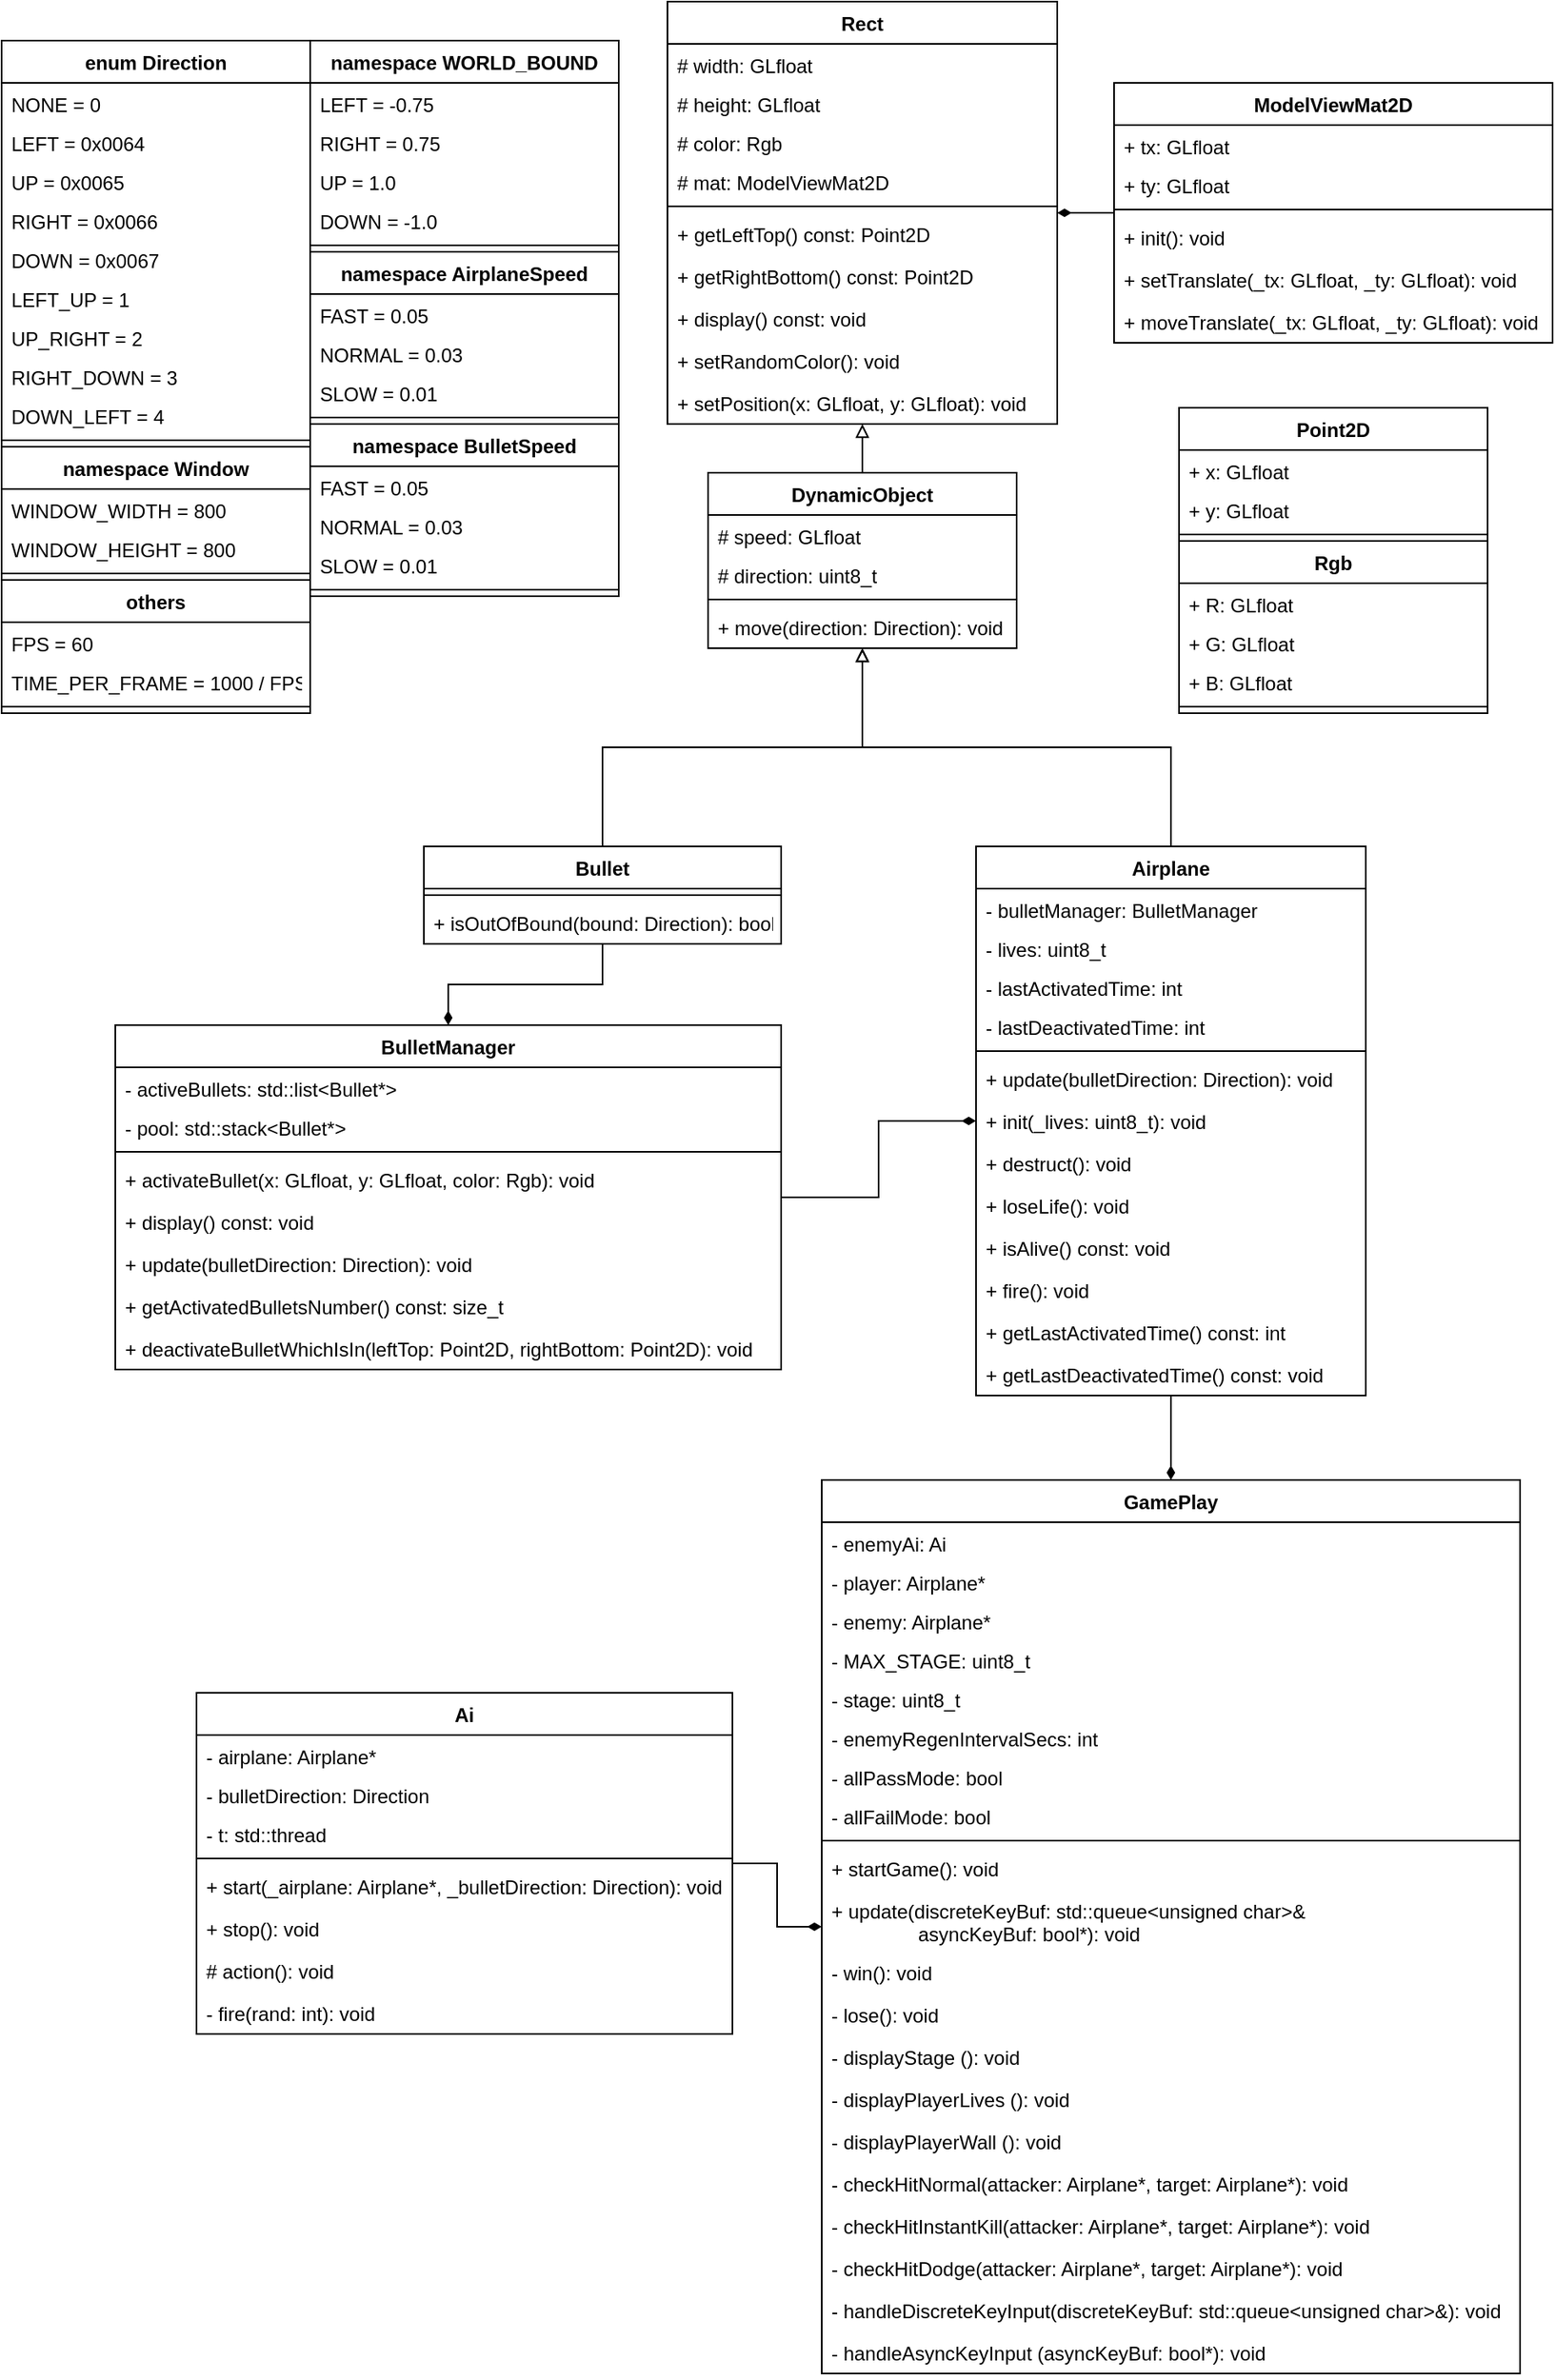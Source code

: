 <mxfile version="14.4.3" type="device"><diagram id="lzlCBWP7-0YJygiGL6ly" name="Page-1"><mxGraphModel dx="1436" dy="822" grid="1" gridSize="10" guides="1" tooltips="1" connect="1" arrows="1" fold="1" page="1" pageScale="1" pageWidth="850" pageHeight="1100" math="0" shadow="0"><root><mxCell id="0"/><mxCell id="1" parent="0"/><mxCell id="8bg2hI8PhoKx7szXV8zY-1" value="Rect" style="swimlane;fontStyle=1;align=center;verticalAlign=top;childLayout=stackLayout;horizontal=1;startSize=26;horizontalStack=0;resizeParent=1;resizeParentMax=0;resizeLast=0;collapsible=1;marginBottom=0;" parent="1" vertex="1"><mxGeometry x="150" y="380" width="240" height="260" as="geometry"/></mxCell><mxCell id="8bg2hI8PhoKx7szXV8zY-8" value="# width: GLfloat" style="text;strokeColor=none;fillColor=none;align=left;verticalAlign=top;spacingLeft=4;spacingRight=4;overflow=hidden;rotatable=0;points=[[0,0.5],[1,0.5]];portConstraint=eastwest;" parent="8bg2hI8PhoKx7szXV8zY-1" vertex="1"><mxGeometry y="26" width="240" height="24" as="geometry"/></mxCell><mxCell id="8bg2hI8PhoKx7szXV8zY-9" value="# height: GLfloat" style="text;strokeColor=none;fillColor=none;align=left;verticalAlign=top;spacingLeft=4;spacingRight=4;overflow=hidden;rotatable=0;points=[[0,0.5],[1,0.5]];portConstraint=eastwest;" parent="8bg2hI8PhoKx7szXV8zY-1" vertex="1"><mxGeometry y="50" width="240" height="24" as="geometry"/></mxCell><mxCell id="8bg2hI8PhoKx7szXV8zY-10" value="# color: Rgb" style="text;strokeColor=none;fillColor=none;align=left;verticalAlign=top;spacingLeft=4;spacingRight=4;overflow=hidden;rotatable=0;points=[[0,0.5],[1,0.5]];portConstraint=eastwest;" parent="8bg2hI8PhoKx7szXV8zY-1" vertex="1"><mxGeometry y="74" width="240" height="24" as="geometry"/></mxCell><mxCell id="8bg2hI8PhoKx7szXV8zY-7" value="# mat: ModelViewMat2D" style="text;strokeColor=none;fillColor=none;align=left;verticalAlign=top;spacingLeft=4;spacingRight=4;overflow=hidden;rotatable=0;points=[[0,0.5],[1,0.5]];portConstraint=eastwest;" parent="8bg2hI8PhoKx7szXV8zY-1" vertex="1"><mxGeometry y="98" width="240" height="24" as="geometry"/></mxCell><mxCell id="8bg2hI8PhoKx7szXV8zY-3" value="" style="line;strokeWidth=1;fillColor=none;align=left;verticalAlign=middle;spacingTop=-1;spacingLeft=3;spacingRight=3;rotatable=0;labelPosition=right;points=[];portConstraint=eastwest;" parent="8bg2hI8PhoKx7szXV8zY-1" vertex="1"><mxGeometry y="122" width="240" height="8" as="geometry"/></mxCell><mxCell id="8bg2hI8PhoKx7szXV8zY-4" value="+ getLeftTop() const: Point2D" style="text;strokeColor=none;fillColor=none;align=left;verticalAlign=top;spacingLeft=4;spacingRight=4;overflow=hidden;rotatable=0;points=[[0,0.5],[1,0.5]];portConstraint=eastwest;" parent="8bg2hI8PhoKx7szXV8zY-1" vertex="1"><mxGeometry y="130" width="240" height="26" as="geometry"/></mxCell><mxCell id="8bg2hI8PhoKx7szXV8zY-11" value="+ getRightBottom() const: Point2D" style="text;strokeColor=none;fillColor=none;align=left;verticalAlign=top;spacingLeft=4;spacingRight=4;overflow=hidden;rotatable=0;points=[[0,0.5],[1,0.5]];portConstraint=eastwest;" parent="8bg2hI8PhoKx7szXV8zY-1" vertex="1"><mxGeometry y="156" width="240" height="26" as="geometry"/></mxCell><mxCell id="8bg2hI8PhoKx7szXV8zY-12" value="+ display() const: void" style="text;strokeColor=none;fillColor=none;align=left;verticalAlign=top;spacingLeft=4;spacingRight=4;overflow=hidden;rotatable=0;points=[[0,0.5],[1,0.5]];portConstraint=eastwest;" parent="8bg2hI8PhoKx7szXV8zY-1" vertex="1"><mxGeometry y="182" width="240" height="26" as="geometry"/></mxCell><mxCell id="8bg2hI8PhoKx7szXV8zY-13" value="+ setRandomColor(): void" style="text;strokeColor=none;fillColor=none;align=left;verticalAlign=top;spacingLeft=4;spacingRight=4;overflow=hidden;rotatable=0;points=[[0,0.5],[1,0.5]];portConstraint=eastwest;" parent="8bg2hI8PhoKx7szXV8zY-1" vertex="1"><mxGeometry y="208" width="240" height="26" as="geometry"/></mxCell><mxCell id="bmdqEx8GQVRJRntetwrH-12" value="+ setPosition(x: GLfloat, y: GLfloat): void" style="text;strokeColor=none;fillColor=none;align=left;verticalAlign=top;spacingLeft=4;spacingRight=4;overflow=hidden;rotatable=0;points=[[0,0.5],[1,0.5]];portConstraint=eastwest;" parent="8bg2hI8PhoKx7szXV8zY-1" vertex="1"><mxGeometry y="234" width="240" height="26" as="geometry"/></mxCell><mxCell id="8bg2hI8PhoKx7szXV8zY-25" style="edgeStyle=orthogonalEdgeStyle;rounded=0;orthogonalLoop=1;jettySize=auto;html=1;endArrow=block;endFill=0;" parent="1" source="8bg2hI8PhoKx7szXV8zY-14" target="8bg2hI8PhoKx7szXV8zY-1" edge="1"><mxGeometry relative="1" as="geometry"/></mxCell><mxCell id="8bg2hI8PhoKx7szXV8zY-14" value="DynamicObject" style="swimlane;fontStyle=1;align=center;verticalAlign=top;childLayout=stackLayout;horizontal=1;startSize=26;horizontalStack=0;resizeParent=1;resizeParentMax=0;resizeLast=0;collapsible=1;marginBottom=0;" parent="1" vertex="1"><mxGeometry x="175" y="670" width="190" height="108" as="geometry"/></mxCell><mxCell id="8bg2hI8PhoKx7szXV8zY-15" value="# speed: GLfloat" style="text;strokeColor=none;fillColor=none;align=left;verticalAlign=top;spacingLeft=4;spacingRight=4;overflow=hidden;rotatable=0;points=[[0,0.5],[1,0.5]];portConstraint=eastwest;" parent="8bg2hI8PhoKx7szXV8zY-14" vertex="1"><mxGeometry y="26" width="190" height="24" as="geometry"/></mxCell><mxCell id="8bg2hI8PhoKx7szXV8zY-16" value="# direction: uint8_t" style="text;strokeColor=none;fillColor=none;align=left;verticalAlign=top;spacingLeft=4;spacingRight=4;overflow=hidden;rotatable=0;points=[[0,0.5],[1,0.5]];portConstraint=eastwest;" parent="8bg2hI8PhoKx7szXV8zY-14" vertex="1"><mxGeometry y="50" width="190" height="24" as="geometry"/></mxCell><mxCell id="8bg2hI8PhoKx7szXV8zY-20" value="" style="line;strokeWidth=1;fillColor=none;align=left;verticalAlign=middle;spacingTop=-1;spacingLeft=3;spacingRight=3;rotatable=0;labelPosition=right;points=[];portConstraint=eastwest;" parent="8bg2hI8PhoKx7szXV8zY-14" vertex="1"><mxGeometry y="74" width="190" height="8" as="geometry"/></mxCell><mxCell id="8bg2hI8PhoKx7szXV8zY-21" value="+ move(direction: Direction): void" style="text;strokeColor=none;fillColor=none;align=left;verticalAlign=top;spacingLeft=4;spacingRight=4;overflow=hidden;rotatable=0;points=[[0,0.5],[1,0.5]];portConstraint=eastwest;" parent="8bg2hI8PhoKx7szXV8zY-14" vertex="1"><mxGeometry y="82" width="190" height="26" as="geometry"/></mxCell><mxCell id="8bg2hI8PhoKx7szXV8zY-31" style="edgeStyle=orthogonalEdgeStyle;rounded=0;orthogonalLoop=1;jettySize=auto;html=1;endArrow=block;endFill=0;" parent="1" source="8bg2hI8PhoKx7szXV8zY-26" target="8bg2hI8PhoKx7szXV8zY-14" edge="1"><mxGeometry relative="1" as="geometry"/></mxCell><mxCell id="55BqPZ3qnUOEgNBQmJnR-50" style="edgeStyle=orthogonalEdgeStyle;rounded=0;orthogonalLoop=1;jettySize=auto;html=1;endArrow=diamondThin;endFill=1;" parent="1" source="8bg2hI8PhoKx7szXV8zY-26" target="8bg2hI8PhoKx7szXV8zY-77" edge="1"><mxGeometry relative="1" as="geometry"/></mxCell><mxCell id="8bg2hI8PhoKx7szXV8zY-26" value="Bullet" style="swimlane;fontStyle=1;align=center;verticalAlign=top;childLayout=stackLayout;horizontal=1;startSize=26;horizontalStack=0;resizeParent=1;resizeParentMax=0;resizeLast=0;collapsible=1;marginBottom=0;" parent="1" vertex="1"><mxGeometry y="900" width="220" height="60" as="geometry"/></mxCell><mxCell id="8bg2hI8PhoKx7szXV8zY-29" value="" style="line;strokeWidth=1;fillColor=none;align=left;verticalAlign=middle;spacingTop=-1;spacingLeft=3;spacingRight=3;rotatable=0;labelPosition=right;points=[];portConstraint=eastwest;" parent="8bg2hI8PhoKx7szXV8zY-26" vertex="1"><mxGeometry y="26" width="220" height="8" as="geometry"/></mxCell><mxCell id="8bg2hI8PhoKx7szXV8zY-30" value="+ isOutOfBound(bound: Direction): bool" style="text;strokeColor=none;fillColor=none;align=left;verticalAlign=top;spacingLeft=4;spacingRight=4;overflow=hidden;rotatable=0;points=[[0,0.5],[1,0.5]];portConstraint=eastwest;" parent="8bg2hI8PhoKx7szXV8zY-26" vertex="1"><mxGeometry y="34" width="220" height="26" as="geometry"/></mxCell><mxCell id="8bg2hI8PhoKx7szXV8zY-60" style="edgeStyle=orthogonalEdgeStyle;rounded=0;orthogonalLoop=1;jettySize=auto;html=1;endArrow=block;endFill=0;" parent="1" source="8bg2hI8PhoKx7szXV8zY-45" target="8bg2hI8PhoKx7szXV8zY-14" edge="1"><mxGeometry relative="1" as="geometry"/></mxCell><mxCell id="55BqPZ3qnUOEgNBQmJnR-42" style="edgeStyle=orthogonalEdgeStyle;rounded=0;orthogonalLoop=1;jettySize=auto;html=1;endArrow=diamondThin;endFill=1;" parent="1" source="8bg2hI8PhoKx7szXV8zY-45" target="55BqPZ3qnUOEgNBQmJnR-5" edge="1"><mxGeometry relative="1" as="geometry"/></mxCell><mxCell id="8bg2hI8PhoKx7szXV8zY-45" value="Airplane" style="swimlane;fontStyle=1;align=center;verticalAlign=top;childLayout=stackLayout;horizontal=1;startSize=26;horizontalStack=0;resizeParent=1;resizeParentMax=0;resizeLast=0;collapsible=1;marginBottom=0;" parent="1" vertex="1"><mxGeometry x="340" y="900" width="240" height="338" as="geometry"/></mxCell><mxCell id="8bg2hI8PhoKx7szXV8zY-46" value="- bulletManager: BulletManager" style="text;strokeColor=none;fillColor=none;align=left;verticalAlign=top;spacingLeft=4;spacingRight=4;overflow=hidden;rotatable=0;points=[[0,0.5],[1,0.5]];portConstraint=eastwest;" parent="8bg2hI8PhoKx7szXV8zY-45" vertex="1"><mxGeometry y="26" width="240" height="24" as="geometry"/></mxCell><mxCell id="8bg2hI8PhoKx7szXV8zY-47" value="- lives: uint8_t" style="text;strokeColor=none;fillColor=none;align=left;verticalAlign=top;spacingLeft=4;spacingRight=4;overflow=hidden;rotatable=0;points=[[0,0.5],[1,0.5]];portConstraint=eastwest;" parent="8bg2hI8PhoKx7szXV8zY-45" vertex="1"><mxGeometry y="50" width="240" height="24" as="geometry"/></mxCell><mxCell id="8bg2hI8PhoKx7szXV8zY-48" value="- lastActivatedTime: int" style="text;strokeColor=none;fillColor=none;align=left;verticalAlign=top;spacingLeft=4;spacingRight=4;overflow=hidden;rotatable=0;points=[[0,0.5],[1,0.5]];portConstraint=eastwest;" parent="8bg2hI8PhoKx7szXV8zY-45" vertex="1"><mxGeometry y="74" width="240" height="24" as="geometry"/></mxCell><mxCell id="8bg2hI8PhoKx7szXV8zY-49" value="- lastDeactivatedTime: int" style="text;strokeColor=none;fillColor=none;align=left;verticalAlign=top;spacingLeft=4;spacingRight=4;overflow=hidden;rotatable=0;points=[[0,0.5],[1,0.5]];portConstraint=eastwest;" parent="8bg2hI8PhoKx7szXV8zY-45" vertex="1"><mxGeometry y="98" width="240" height="24" as="geometry"/></mxCell><mxCell id="8bg2hI8PhoKx7szXV8zY-51" value="" style="line;strokeWidth=1;fillColor=none;align=left;verticalAlign=middle;spacingTop=-1;spacingLeft=3;spacingRight=3;rotatable=0;labelPosition=right;points=[];portConstraint=eastwest;" parent="8bg2hI8PhoKx7szXV8zY-45" vertex="1"><mxGeometry y="122" width="240" height="8" as="geometry"/></mxCell><mxCell id="8bg2hI8PhoKx7szXV8zY-52" value="+ update(bulletDirection: Direction): void" style="text;strokeColor=none;fillColor=none;align=left;verticalAlign=top;spacingLeft=4;spacingRight=4;overflow=hidden;rotatable=0;points=[[0,0.5],[1,0.5]];portConstraint=eastwest;" parent="8bg2hI8PhoKx7szXV8zY-45" vertex="1"><mxGeometry y="130" width="240" height="26" as="geometry"/></mxCell><mxCell id="8bg2hI8PhoKx7szXV8zY-53" value="+ init(_lives: uint8_t): void" style="text;strokeColor=none;fillColor=none;align=left;verticalAlign=top;spacingLeft=4;spacingRight=4;overflow=hidden;rotatable=0;points=[[0,0.5],[1,0.5]];portConstraint=eastwest;" parent="8bg2hI8PhoKx7szXV8zY-45" vertex="1"><mxGeometry y="156" width="240" height="26" as="geometry"/></mxCell><mxCell id="8bg2hI8PhoKx7szXV8zY-54" value="+ destruct(): void" style="text;strokeColor=none;fillColor=none;align=left;verticalAlign=top;spacingLeft=4;spacingRight=4;overflow=hidden;rotatable=0;points=[[0,0.5],[1,0.5]];portConstraint=eastwest;" parent="8bg2hI8PhoKx7szXV8zY-45" vertex="1"><mxGeometry y="182" width="240" height="26" as="geometry"/></mxCell><mxCell id="8bg2hI8PhoKx7szXV8zY-55" value="+ loseLife(): void" style="text;strokeColor=none;fillColor=none;align=left;verticalAlign=top;spacingLeft=4;spacingRight=4;overflow=hidden;rotatable=0;points=[[0,0.5],[1,0.5]];portConstraint=eastwest;" parent="8bg2hI8PhoKx7szXV8zY-45" vertex="1"><mxGeometry y="208" width="240" height="26" as="geometry"/></mxCell><mxCell id="8bg2hI8PhoKx7szXV8zY-59" value="+ isAlive() const: void" style="text;strokeColor=none;fillColor=none;align=left;verticalAlign=top;spacingLeft=4;spacingRight=4;overflow=hidden;rotatable=0;points=[[0,0.5],[1,0.5]];portConstraint=eastwest;" parent="8bg2hI8PhoKx7szXV8zY-45" vertex="1"><mxGeometry y="234" width="240" height="26" as="geometry"/></mxCell><mxCell id="8bg2hI8PhoKx7szXV8zY-58" value="+ fire(): void" style="text;strokeColor=none;fillColor=none;align=left;verticalAlign=top;spacingLeft=4;spacingRight=4;overflow=hidden;rotatable=0;points=[[0,0.5],[1,0.5]];portConstraint=eastwest;" parent="8bg2hI8PhoKx7szXV8zY-45" vertex="1"><mxGeometry y="260" width="240" height="26" as="geometry"/></mxCell><mxCell id="8bg2hI8PhoKx7szXV8zY-57" value="+ getLastActivatedTime() const: int" style="text;strokeColor=none;fillColor=none;align=left;verticalAlign=top;spacingLeft=4;spacingRight=4;overflow=hidden;rotatable=0;points=[[0,0.5],[1,0.5]];portConstraint=eastwest;" parent="8bg2hI8PhoKx7szXV8zY-45" vertex="1"><mxGeometry y="286" width="240" height="26" as="geometry"/></mxCell><mxCell id="8bg2hI8PhoKx7szXV8zY-56" value="+ getLastDeactivatedTime() const: void" style="text;strokeColor=none;fillColor=none;align=left;verticalAlign=top;spacingLeft=4;spacingRight=4;overflow=hidden;rotatable=0;points=[[0,0.5],[1,0.5]];portConstraint=eastwest;" parent="8bg2hI8PhoKx7szXV8zY-45" vertex="1"><mxGeometry y="312" width="240" height="26" as="geometry"/></mxCell><mxCell id="55BqPZ3qnUOEgNBQmJnR-2" style="edgeStyle=orthogonalEdgeStyle;rounded=0;orthogonalLoop=1;jettySize=auto;html=1;endArrow=diamondThin;endFill=1;" parent="1" source="8bg2hI8PhoKx7szXV8zY-77" target="8bg2hI8PhoKx7szXV8zY-45" edge="1"><mxGeometry relative="1" as="geometry"><mxPoint x="760" y="771" as="sourcePoint"/></mxGeometry></mxCell><mxCell id="8bg2hI8PhoKx7szXV8zY-77" value="BulletManager" style="swimlane;fontStyle=1;align=center;verticalAlign=top;childLayout=stackLayout;horizontal=1;startSize=26;horizontalStack=0;resizeParent=1;resizeParentMax=0;resizeLast=0;collapsible=1;marginBottom=0;" parent="1" vertex="1"><mxGeometry x="-190" y="1010" width="410" height="212" as="geometry"/></mxCell><mxCell id="8bg2hI8PhoKx7szXV8zY-78" value="- activeBullets: std::list&lt;Bullet*&gt;" style="text;strokeColor=none;fillColor=none;align=left;verticalAlign=top;spacingLeft=4;spacingRight=4;overflow=hidden;rotatable=0;points=[[0,0.5],[1,0.5]];portConstraint=eastwest;" parent="8bg2hI8PhoKx7szXV8zY-77" vertex="1"><mxGeometry y="26" width="410" height="24" as="geometry"/></mxCell><mxCell id="8bg2hI8PhoKx7szXV8zY-79" value="- pool: std::stack&lt;Bullet*&gt;" style="text;strokeColor=none;fillColor=none;align=left;verticalAlign=top;spacingLeft=4;spacingRight=4;overflow=hidden;rotatable=0;points=[[0,0.5],[1,0.5]];portConstraint=eastwest;" parent="8bg2hI8PhoKx7szXV8zY-77" vertex="1"><mxGeometry y="50" width="410" height="24" as="geometry"/></mxCell><mxCell id="8bg2hI8PhoKx7szXV8zY-82" value="" style="line;strokeWidth=1;fillColor=none;align=left;verticalAlign=middle;spacingTop=-1;spacingLeft=3;spacingRight=3;rotatable=0;labelPosition=right;points=[];portConstraint=eastwest;" parent="8bg2hI8PhoKx7szXV8zY-77" vertex="1"><mxGeometry y="74" width="410" height="8" as="geometry"/></mxCell><mxCell id="8bg2hI8PhoKx7szXV8zY-83" value="+ activateBullet(x: GLfloat, y: GLfloat, color: Rgb): void" style="text;strokeColor=none;fillColor=none;align=left;verticalAlign=top;spacingLeft=4;spacingRight=4;overflow=hidden;rotatable=0;points=[[0,0.5],[1,0.5]];portConstraint=eastwest;" parent="8bg2hI8PhoKx7szXV8zY-77" vertex="1"><mxGeometry y="82" width="410" height="26" as="geometry"/></mxCell><mxCell id="8bg2hI8PhoKx7szXV8zY-84" value="+ display() const: void" style="text;strokeColor=none;fillColor=none;align=left;verticalAlign=top;spacingLeft=4;spacingRight=4;overflow=hidden;rotatable=0;points=[[0,0.5],[1,0.5]];portConstraint=eastwest;" parent="8bg2hI8PhoKx7szXV8zY-77" vertex="1"><mxGeometry y="108" width="410" height="26" as="geometry"/></mxCell><mxCell id="8bg2hI8PhoKx7szXV8zY-85" value="+ update(bulletDirection: Direction): void" style="text;strokeColor=none;fillColor=none;align=left;verticalAlign=top;spacingLeft=4;spacingRight=4;overflow=hidden;rotatable=0;points=[[0,0.5],[1,0.5]];portConstraint=eastwest;" parent="8bg2hI8PhoKx7szXV8zY-77" vertex="1"><mxGeometry y="134" width="410" height="26" as="geometry"/></mxCell><mxCell id="8bg2hI8PhoKx7szXV8zY-86" value="+ getActivatedBulletsNumber() const: size_t" style="text;strokeColor=none;fillColor=none;align=left;verticalAlign=top;spacingLeft=4;spacingRight=4;overflow=hidden;rotatable=0;points=[[0,0.5],[1,0.5]];portConstraint=eastwest;" parent="8bg2hI8PhoKx7szXV8zY-77" vertex="1"><mxGeometry y="160" width="410" height="26" as="geometry"/></mxCell><mxCell id="8bg2hI8PhoKx7szXV8zY-87" value="+ deactivateBulletWhichIsIn(leftTop: Point2D, rightBottom: Point2D): void" style="text;strokeColor=none;fillColor=none;align=left;verticalAlign=top;spacingLeft=4;spacingRight=4;overflow=hidden;rotatable=0;points=[[0,0.5],[1,0.5]];portConstraint=eastwest;" parent="8bg2hI8PhoKx7szXV8zY-77" vertex="1"><mxGeometry y="186" width="410" height="26" as="geometry"/></mxCell><mxCell id="55BqPZ3qnUOEgNBQmJnR-5" value="GamePlay" style="swimlane;fontStyle=1;align=center;verticalAlign=top;childLayout=stackLayout;horizontal=1;startSize=26;horizontalStack=0;resizeParent=1;resizeParentMax=0;resizeLast=0;collapsible=1;marginBottom=0;" parent="1" vertex="1"><mxGeometry x="245" y="1290" width="430" height="550" as="geometry"/></mxCell><mxCell id="55BqPZ3qnUOEgNBQmJnR-6" value="- enemyAi: Ai" style="text;strokeColor=none;fillColor=none;align=left;verticalAlign=top;spacingLeft=4;spacingRight=4;overflow=hidden;rotatable=0;points=[[0,0.5],[1,0.5]];portConstraint=eastwest;" parent="55BqPZ3qnUOEgNBQmJnR-5" vertex="1"><mxGeometry y="26" width="430" height="24" as="geometry"/></mxCell><mxCell id="55BqPZ3qnUOEgNBQmJnR-7" value="- player: Airplane*" style="text;strokeColor=none;fillColor=none;align=left;verticalAlign=top;spacingLeft=4;spacingRight=4;overflow=hidden;rotatable=0;points=[[0,0.5],[1,0.5]];portConstraint=eastwest;" parent="55BqPZ3qnUOEgNBQmJnR-5" vertex="1"><mxGeometry y="50" width="430" height="24" as="geometry"/></mxCell><mxCell id="55BqPZ3qnUOEgNBQmJnR-15" value="- enemy: Airplane*" style="text;strokeColor=none;fillColor=none;align=left;verticalAlign=top;spacingLeft=4;spacingRight=4;overflow=hidden;rotatable=0;points=[[0,0.5],[1,0.5]];portConstraint=eastwest;" parent="55BqPZ3qnUOEgNBQmJnR-5" vertex="1"><mxGeometry y="74" width="430" height="24" as="geometry"/></mxCell><mxCell id="55BqPZ3qnUOEgNBQmJnR-14" value="- MAX_STAGE: uint8_t" style="text;strokeColor=none;fillColor=none;align=left;verticalAlign=top;spacingLeft=4;spacingRight=4;overflow=hidden;rotatable=0;points=[[0,0.5],[1,0.5]];portConstraint=eastwest;" parent="55BqPZ3qnUOEgNBQmJnR-5" vertex="1"><mxGeometry y="98" width="430" height="24" as="geometry"/></mxCell><mxCell id="55BqPZ3qnUOEgNBQmJnR-16" value="- stage: uint8_t" style="text;strokeColor=none;fillColor=none;align=left;verticalAlign=top;spacingLeft=4;spacingRight=4;overflow=hidden;rotatable=0;points=[[0,0.5],[1,0.5]];portConstraint=eastwest;" parent="55BqPZ3qnUOEgNBQmJnR-5" vertex="1"><mxGeometry y="122" width="430" height="24" as="geometry"/></mxCell><mxCell id="55BqPZ3qnUOEgNBQmJnR-19" value="- enemyRegenIntervalSecs: int" style="text;strokeColor=none;fillColor=none;align=left;verticalAlign=top;spacingLeft=4;spacingRight=4;overflow=hidden;rotatable=0;points=[[0,0.5],[1,0.5]];portConstraint=eastwest;" parent="55BqPZ3qnUOEgNBQmJnR-5" vertex="1"><mxGeometry y="146" width="430" height="24" as="geometry"/></mxCell><mxCell id="55BqPZ3qnUOEgNBQmJnR-18" value="- allPassMode: bool" style="text;strokeColor=none;fillColor=none;align=left;verticalAlign=top;spacingLeft=4;spacingRight=4;overflow=hidden;rotatable=0;points=[[0,0.5],[1,0.5]];portConstraint=eastwest;" parent="55BqPZ3qnUOEgNBQmJnR-5" vertex="1"><mxGeometry y="170" width="430" height="24" as="geometry"/></mxCell><mxCell id="55BqPZ3qnUOEgNBQmJnR-17" value="- allFailMode: bool" style="text;strokeColor=none;fillColor=none;align=left;verticalAlign=top;spacingLeft=4;spacingRight=4;overflow=hidden;rotatable=0;points=[[0,0.5],[1,0.5]];portConstraint=eastwest;" parent="55BqPZ3qnUOEgNBQmJnR-5" vertex="1"><mxGeometry y="194" width="430" height="24" as="geometry"/></mxCell><mxCell id="55BqPZ3qnUOEgNBQmJnR-8" value="" style="line;strokeWidth=1;fillColor=none;align=left;verticalAlign=middle;spacingTop=-1;spacingLeft=3;spacingRight=3;rotatable=0;labelPosition=right;points=[];portConstraint=eastwest;" parent="55BqPZ3qnUOEgNBQmJnR-5" vertex="1"><mxGeometry y="218" width="430" height="8" as="geometry"/></mxCell><mxCell id="55BqPZ3qnUOEgNBQmJnR-9" value="+ startGame(): void" style="text;strokeColor=none;fillColor=none;align=left;verticalAlign=top;spacingLeft=4;spacingRight=4;overflow=hidden;rotatable=0;points=[[0,0.5],[1,0.5]];portConstraint=eastwest;" parent="55BqPZ3qnUOEgNBQmJnR-5" vertex="1"><mxGeometry y="226" width="430" height="26" as="geometry"/></mxCell><mxCell id="55BqPZ3qnUOEgNBQmJnR-10" value="+ update(discreteKeyBuf: std::queue&lt;unsigned char&gt;&amp;&#10;                asyncKeyBuf: bool*): void" style="text;strokeColor=none;fillColor=none;align=left;verticalAlign=top;spacingLeft=4;spacingRight=4;overflow=hidden;rotatable=0;points=[[0,0.5],[1,0.5]];portConstraint=eastwest;" parent="55BqPZ3qnUOEgNBQmJnR-5" vertex="1"><mxGeometry y="252" width="430" height="38" as="geometry"/></mxCell><mxCell id="55BqPZ3qnUOEgNBQmJnR-11" value="- win(): void" style="text;strokeColor=none;fillColor=none;align=left;verticalAlign=top;spacingLeft=4;spacingRight=4;overflow=hidden;rotatable=0;points=[[0,0.5],[1,0.5]];portConstraint=eastwest;" parent="55BqPZ3qnUOEgNBQmJnR-5" vertex="1"><mxGeometry y="290" width="430" height="26" as="geometry"/></mxCell><mxCell id="55BqPZ3qnUOEgNBQmJnR-20" value="- lose(): void" style="text;strokeColor=none;fillColor=none;align=left;verticalAlign=top;spacingLeft=4;spacingRight=4;overflow=hidden;rotatable=0;points=[[0,0.5],[1,0.5]];portConstraint=eastwest;" parent="55BqPZ3qnUOEgNBQmJnR-5" vertex="1"><mxGeometry y="316" width="430" height="26" as="geometry"/></mxCell><mxCell id="XkqQ9mlGU8ytON48v0fL-1" value="- displayStage (): void" style="text;strokeColor=none;fillColor=none;align=left;verticalAlign=top;spacingLeft=4;spacingRight=4;overflow=hidden;rotatable=0;points=[[0,0.5],[1,0.5]];portConstraint=eastwest;" vertex="1" parent="55BqPZ3qnUOEgNBQmJnR-5"><mxGeometry y="342" width="430" height="26" as="geometry"/></mxCell><mxCell id="XkqQ9mlGU8ytON48v0fL-2" value="- displayPlayerLives (): void" style="text;strokeColor=none;fillColor=none;align=left;verticalAlign=top;spacingLeft=4;spacingRight=4;overflow=hidden;rotatable=0;points=[[0,0.5],[1,0.5]];portConstraint=eastwest;" vertex="1" parent="55BqPZ3qnUOEgNBQmJnR-5"><mxGeometry y="368" width="430" height="26" as="geometry"/></mxCell><mxCell id="XkqQ9mlGU8ytON48v0fL-3" value="- displayPlayerWall (): void" style="text;strokeColor=none;fillColor=none;align=left;verticalAlign=top;spacingLeft=4;spacingRight=4;overflow=hidden;rotatable=0;points=[[0,0.5],[1,0.5]];portConstraint=eastwest;" vertex="1" parent="55BqPZ3qnUOEgNBQmJnR-5"><mxGeometry y="394" width="430" height="26" as="geometry"/></mxCell><mxCell id="55BqPZ3qnUOEgNBQmJnR-24" value="- checkHitNormal(attacker: Airplane*, target: Airplane*): void" style="text;strokeColor=none;fillColor=none;align=left;verticalAlign=top;spacingLeft=4;spacingRight=4;overflow=hidden;rotatable=0;points=[[0,0.5],[1,0.5]];portConstraint=eastwest;" parent="55BqPZ3qnUOEgNBQmJnR-5" vertex="1"><mxGeometry y="420" width="430" height="26" as="geometry"/></mxCell><mxCell id="55BqPZ3qnUOEgNBQmJnR-26" value="- checkHitInstantKill(attacker: Airplane*, target: Airplane*): void" style="text;strokeColor=none;fillColor=none;align=left;verticalAlign=top;spacingLeft=4;spacingRight=4;overflow=hidden;rotatable=0;points=[[0,0.5],[1,0.5]];portConstraint=eastwest;" parent="55BqPZ3qnUOEgNBQmJnR-5" vertex="1"><mxGeometry y="446" width="430" height="26" as="geometry"/></mxCell><mxCell id="55BqPZ3qnUOEgNBQmJnR-27" value="- checkHitDodge(attacker: Airplane*, target: Airplane*): void" style="text;strokeColor=none;fillColor=none;align=left;verticalAlign=top;spacingLeft=4;spacingRight=4;overflow=hidden;rotatable=0;points=[[0,0.5],[1,0.5]];portConstraint=eastwest;" parent="55BqPZ3qnUOEgNBQmJnR-5" vertex="1"><mxGeometry y="472" width="430" height="26" as="geometry"/></mxCell><mxCell id="55BqPZ3qnUOEgNBQmJnR-28" value="- handleDiscreteKeyInput(discreteKeyBuf: std::queue&lt;unsigned char&gt;&amp;): void" style="text;strokeColor=none;fillColor=none;align=left;verticalAlign=top;spacingLeft=4;spacingRight=4;overflow=hidden;rotatable=0;points=[[0,0.5],[1,0.5]];portConstraint=eastwest;" parent="55BqPZ3qnUOEgNBQmJnR-5" vertex="1"><mxGeometry y="498" width="430" height="26" as="geometry"/></mxCell><mxCell id="55BqPZ3qnUOEgNBQmJnR-29" value="- handleAsyncKeyInput (asyncKeyBuf: bool*): void" style="text;strokeColor=none;fillColor=none;align=left;verticalAlign=top;spacingLeft=4;spacingRight=4;overflow=hidden;rotatable=0;points=[[0,0.5],[1,0.5]];portConstraint=eastwest;" parent="55BqPZ3qnUOEgNBQmJnR-5" vertex="1"><mxGeometry y="524" width="430" height="26" as="geometry"/></mxCell><mxCell id="55BqPZ3qnUOEgNBQmJnR-41" style="edgeStyle=orthogonalEdgeStyle;rounded=0;orthogonalLoop=1;jettySize=auto;html=1;endArrow=diamondThin;endFill=1;" parent="1" source="55BqPZ3qnUOEgNBQmJnR-30" target="55BqPZ3qnUOEgNBQmJnR-5" edge="1"><mxGeometry relative="1" as="geometry"/></mxCell><mxCell id="55BqPZ3qnUOEgNBQmJnR-30" value="Ai" style="swimlane;fontStyle=1;align=center;verticalAlign=top;childLayout=stackLayout;horizontal=1;startSize=26;horizontalStack=0;resizeParent=1;resizeParentMax=0;resizeLast=0;collapsible=1;marginBottom=0;" parent="1" vertex="1"><mxGeometry x="-140" y="1421" width="330" height="210" as="geometry"/></mxCell><mxCell id="55BqPZ3qnUOEgNBQmJnR-37" value="- airplane: Airplane*" style="text;strokeColor=none;fillColor=none;align=left;verticalAlign=top;spacingLeft=4;spacingRight=4;overflow=hidden;rotatable=0;points=[[0,0.5],[1,0.5]];portConstraint=eastwest;" parent="55BqPZ3qnUOEgNBQmJnR-30" vertex="1"><mxGeometry y="26" width="330" height="24" as="geometry"/></mxCell><mxCell id="55BqPZ3qnUOEgNBQmJnR-36" value="- bulletDirection: Direction" style="text;strokeColor=none;fillColor=none;align=left;verticalAlign=top;spacingLeft=4;spacingRight=4;overflow=hidden;rotatable=0;points=[[0,0.5],[1,0.5]];portConstraint=eastwest;" parent="55BqPZ3qnUOEgNBQmJnR-30" vertex="1"><mxGeometry y="50" width="330" height="24" as="geometry"/></mxCell><mxCell id="55BqPZ3qnUOEgNBQmJnR-31" value="- t: std::thread" style="text;strokeColor=none;fillColor=none;align=left;verticalAlign=top;spacingLeft=4;spacingRight=4;overflow=hidden;rotatable=0;points=[[0,0.5],[1,0.5]];portConstraint=eastwest;" parent="55BqPZ3qnUOEgNBQmJnR-30" vertex="1"><mxGeometry y="74" width="330" height="24" as="geometry"/></mxCell><mxCell id="55BqPZ3qnUOEgNBQmJnR-33" value="" style="line;strokeWidth=1;fillColor=none;align=left;verticalAlign=middle;spacingTop=-1;spacingLeft=3;spacingRight=3;rotatable=0;labelPosition=right;points=[];portConstraint=eastwest;" parent="55BqPZ3qnUOEgNBQmJnR-30" vertex="1"><mxGeometry y="98" width="330" height="8" as="geometry"/></mxCell><mxCell id="55BqPZ3qnUOEgNBQmJnR-34" value="+ start(_airplane: Airplane*, _bulletDirection: Direction): void" style="text;strokeColor=none;fillColor=none;align=left;verticalAlign=top;spacingLeft=4;spacingRight=4;overflow=hidden;rotatable=0;points=[[0,0.5],[1,0.5]];portConstraint=eastwest;" parent="55BqPZ3qnUOEgNBQmJnR-30" vertex="1"><mxGeometry y="106" width="330" height="26" as="geometry"/></mxCell><mxCell id="55BqPZ3qnUOEgNBQmJnR-35" value="+ stop(): void" style="text;strokeColor=none;fillColor=none;align=left;verticalAlign=top;spacingLeft=4;spacingRight=4;overflow=hidden;rotatable=0;points=[[0,0.5],[1,0.5]];portConstraint=eastwest;" parent="55BqPZ3qnUOEgNBQmJnR-30" vertex="1"><mxGeometry y="132" width="330" height="26" as="geometry"/></mxCell><mxCell id="55BqPZ3qnUOEgNBQmJnR-39" value="# action(): void" style="text;strokeColor=none;fillColor=none;align=left;verticalAlign=top;spacingLeft=4;spacingRight=4;overflow=hidden;rotatable=0;points=[[0,0.5],[1,0.5]];portConstraint=eastwest;" parent="55BqPZ3qnUOEgNBQmJnR-30" vertex="1"><mxGeometry y="158" width="330" height="26" as="geometry"/></mxCell><mxCell id="55BqPZ3qnUOEgNBQmJnR-40" value="- fire(rand: int): void" style="text;strokeColor=none;fillColor=none;align=left;verticalAlign=top;spacingLeft=4;spacingRight=4;overflow=hidden;rotatable=0;points=[[0,0.5],[1,0.5]];portConstraint=eastwest;" parent="55BqPZ3qnUOEgNBQmJnR-30" vertex="1"><mxGeometry y="184" width="330" height="26" as="geometry"/></mxCell><mxCell id="55BqPZ3qnUOEgNBQmJnR-49" value="" style="group" parent="1" vertex="1" connectable="0"><mxGeometry x="465" y="630" width="190" height="188" as="geometry"/></mxCell><mxCell id="8bg2hI8PhoKx7szXV8zY-61" value="Rgb" style="swimlane;fontStyle=1;align=center;verticalAlign=top;childLayout=stackLayout;horizontal=1;startSize=26;horizontalStack=0;resizeParent=1;resizeParentMax=0;resizeLast=0;collapsible=1;marginBottom=0;" parent="55BqPZ3qnUOEgNBQmJnR-49" vertex="1"><mxGeometry y="82" width="190" height="106" as="geometry"/></mxCell><mxCell id="8bg2hI8PhoKx7szXV8zY-62" value="+ R: GLfloat" style="text;strokeColor=none;fillColor=none;align=left;verticalAlign=top;spacingLeft=4;spacingRight=4;overflow=hidden;rotatable=0;points=[[0,0.5],[1,0.5]];portConstraint=eastwest;" parent="8bg2hI8PhoKx7szXV8zY-61" vertex="1"><mxGeometry y="26" width="190" height="24" as="geometry"/></mxCell><mxCell id="8bg2hI8PhoKx7szXV8zY-63" value="+ G: GLfloat" style="text;strokeColor=none;fillColor=none;align=left;verticalAlign=top;spacingLeft=4;spacingRight=4;overflow=hidden;rotatable=0;points=[[0,0.5],[1,0.5]];portConstraint=eastwest;" parent="8bg2hI8PhoKx7szXV8zY-61" vertex="1"><mxGeometry y="50" width="190" height="24" as="geometry"/></mxCell><mxCell id="8bg2hI8PhoKx7szXV8zY-64" value="+ B: GLfloat" style="text;strokeColor=none;fillColor=none;align=left;verticalAlign=top;spacingLeft=4;spacingRight=4;overflow=hidden;rotatable=0;points=[[0,0.5],[1,0.5]];portConstraint=eastwest;" parent="8bg2hI8PhoKx7szXV8zY-61" vertex="1"><mxGeometry y="74" width="190" height="24" as="geometry"/></mxCell><mxCell id="8bg2hI8PhoKx7szXV8zY-71" value="" style="line;strokeWidth=1;fillColor=none;align=left;verticalAlign=middle;spacingTop=-1;spacingLeft=3;spacingRight=3;rotatable=0;labelPosition=right;points=[];portConstraint=eastwest;" parent="8bg2hI8PhoKx7szXV8zY-61" vertex="1"><mxGeometry y="98" width="190" height="8" as="geometry"/></mxCell><mxCell id="8bg2hI8PhoKx7szXV8zY-72" value="Point2D" style="swimlane;fontStyle=1;align=center;verticalAlign=top;childLayout=stackLayout;horizontal=1;startSize=26;horizontalStack=0;resizeParent=1;resizeParentMax=0;resizeLast=0;collapsible=1;marginBottom=0;" parent="55BqPZ3qnUOEgNBQmJnR-49" vertex="1"><mxGeometry width="190" height="82" as="geometry"/></mxCell><mxCell id="8bg2hI8PhoKx7szXV8zY-73" value="+ x: GLfloat" style="text;strokeColor=none;fillColor=none;align=left;verticalAlign=top;spacingLeft=4;spacingRight=4;overflow=hidden;rotatable=0;points=[[0,0.5],[1,0.5]];portConstraint=eastwest;" parent="8bg2hI8PhoKx7szXV8zY-72" vertex="1"><mxGeometry y="26" width="190" height="24" as="geometry"/></mxCell><mxCell id="8bg2hI8PhoKx7szXV8zY-74" value="+ y: GLfloat" style="text;strokeColor=none;fillColor=none;align=left;verticalAlign=top;spacingLeft=4;spacingRight=4;overflow=hidden;rotatable=0;points=[[0,0.5],[1,0.5]];portConstraint=eastwest;" parent="8bg2hI8PhoKx7szXV8zY-72" vertex="1"><mxGeometry y="50" width="190" height="24" as="geometry"/></mxCell><mxCell id="8bg2hI8PhoKx7szXV8zY-76" value="" style="line;strokeWidth=1;fillColor=none;align=left;verticalAlign=middle;spacingTop=-1;spacingLeft=3;spacingRight=3;rotatable=0;labelPosition=right;points=[];portConstraint=eastwest;" parent="8bg2hI8PhoKx7szXV8zY-72" vertex="1"><mxGeometry y="74" width="190" height="8" as="geometry"/></mxCell><mxCell id="bmdqEx8GQVRJRntetwrH-11" style="edgeStyle=orthogonalEdgeStyle;rounded=0;orthogonalLoop=1;jettySize=auto;html=1;endArrow=diamondThin;endFill=1;" parent="1" source="bmdqEx8GQVRJRntetwrH-1" target="8bg2hI8PhoKx7szXV8zY-1" edge="1"><mxGeometry relative="1" as="geometry"/></mxCell><mxCell id="bmdqEx8GQVRJRntetwrH-1" value="ModelViewMat2D" style="swimlane;fontStyle=1;align=center;verticalAlign=top;childLayout=stackLayout;horizontal=1;startSize=26;horizontalStack=0;resizeParent=1;resizeParentMax=0;resizeLast=0;collapsible=1;marginBottom=0;" parent="1" vertex="1"><mxGeometry x="425" y="430" width="270" height="160" as="geometry"/></mxCell><mxCell id="bmdqEx8GQVRJRntetwrH-2" value="+ tx: GLfloat" style="text;strokeColor=none;fillColor=none;align=left;verticalAlign=top;spacingLeft=4;spacingRight=4;overflow=hidden;rotatable=0;points=[[0,0.5],[1,0.5]];portConstraint=eastwest;" parent="bmdqEx8GQVRJRntetwrH-1" vertex="1"><mxGeometry y="26" width="270" height="24" as="geometry"/></mxCell><mxCell id="bmdqEx8GQVRJRntetwrH-6" value="+ ty: GLfloat" style="text;strokeColor=none;fillColor=none;align=left;verticalAlign=top;spacingLeft=4;spacingRight=4;overflow=hidden;rotatable=0;points=[[0,0.5],[1,0.5]];portConstraint=eastwest;" parent="bmdqEx8GQVRJRntetwrH-1" vertex="1"><mxGeometry y="50" width="270" height="24" as="geometry"/></mxCell><mxCell id="bmdqEx8GQVRJRntetwrH-4" value="" style="line;strokeWidth=1;fillColor=none;align=left;verticalAlign=middle;spacingTop=-1;spacingLeft=3;spacingRight=3;rotatable=0;labelPosition=right;points=[];portConstraint=eastwest;" parent="bmdqEx8GQVRJRntetwrH-1" vertex="1"><mxGeometry y="74" width="270" height="8" as="geometry"/></mxCell><mxCell id="bmdqEx8GQVRJRntetwrH-5" value="+ init(): void" style="text;strokeColor=none;fillColor=none;align=left;verticalAlign=top;spacingLeft=4;spacingRight=4;overflow=hidden;rotatable=0;points=[[0,0.5],[1,0.5]];portConstraint=eastwest;" parent="bmdqEx8GQVRJRntetwrH-1" vertex="1"><mxGeometry y="82" width="270" height="26" as="geometry"/></mxCell><mxCell id="bmdqEx8GQVRJRntetwrH-7" value="+ setTranslate(_tx: GLfloat, _ty: GLfloat): void" style="text;strokeColor=none;fillColor=none;align=left;verticalAlign=top;spacingLeft=4;spacingRight=4;overflow=hidden;rotatable=0;points=[[0,0.5],[1,0.5]];portConstraint=eastwest;" parent="bmdqEx8GQVRJRntetwrH-1" vertex="1"><mxGeometry y="108" width="270" height="26" as="geometry"/></mxCell><mxCell id="bmdqEx8GQVRJRntetwrH-9" value="+ moveTranslate(_tx: GLfloat, _ty: GLfloat): void" style="text;strokeColor=none;fillColor=none;align=left;verticalAlign=top;spacingLeft=4;spacingRight=4;overflow=hidden;rotatable=0;points=[[0,0.5],[1,0.5]];portConstraint=eastwest;" parent="bmdqEx8GQVRJRntetwrH-1" vertex="1"><mxGeometry y="134" width="270" height="26" as="geometry"/></mxCell><mxCell id="bmdqEx8GQVRJRntetwrH-26" value="" style="group" parent="1" vertex="1" connectable="0"><mxGeometry x="-260" y="404" width="380" height="414" as="geometry"/></mxCell><mxCell id="bmdqEx8GQVRJRntetwrH-13" value="namespace WORLD_BOUND" style="swimlane;fontStyle=1;align=center;verticalAlign=top;childLayout=stackLayout;horizontal=1;startSize=26;horizontalStack=0;resizeParent=1;resizeParentMax=0;resizeLast=0;collapsible=1;marginBottom=0;" parent="bmdqEx8GQVRJRntetwrH-26" vertex="1"><mxGeometry x="190" width="190" height="130" as="geometry"/></mxCell><mxCell id="bmdqEx8GQVRJRntetwrH-14" value="LEFT = -0.75" style="text;strokeColor=none;fillColor=none;align=left;verticalAlign=top;spacingLeft=4;spacingRight=4;overflow=hidden;rotatable=0;points=[[0,0.5],[1,0.5]];portConstraint=eastwest;" parent="bmdqEx8GQVRJRntetwrH-13" vertex="1"><mxGeometry y="26" width="190" height="24" as="geometry"/></mxCell><mxCell id="bmdqEx8GQVRJRntetwrH-15" value="RIGHT = 0.75" style="text;strokeColor=none;fillColor=none;align=left;verticalAlign=top;spacingLeft=4;spacingRight=4;overflow=hidden;rotatable=0;points=[[0,0.5],[1,0.5]];portConstraint=eastwest;" parent="bmdqEx8GQVRJRntetwrH-13" vertex="1"><mxGeometry y="50" width="190" height="24" as="geometry"/></mxCell><mxCell id="bmdqEx8GQVRJRntetwrH-17" value="UP = 1.0" style="text;strokeColor=none;fillColor=none;align=left;verticalAlign=top;spacingLeft=4;spacingRight=4;overflow=hidden;rotatable=0;points=[[0,0.5],[1,0.5]];portConstraint=eastwest;" parent="bmdqEx8GQVRJRntetwrH-13" vertex="1"><mxGeometry y="74" width="190" height="24" as="geometry"/></mxCell><mxCell id="bmdqEx8GQVRJRntetwrH-18" value="DOWN = -1.0" style="text;strokeColor=none;fillColor=none;align=left;verticalAlign=top;spacingLeft=4;spacingRight=4;overflow=hidden;rotatable=0;points=[[0,0.5],[1,0.5]];portConstraint=eastwest;" parent="bmdqEx8GQVRJRntetwrH-13" vertex="1"><mxGeometry y="98" width="190" height="24" as="geometry"/></mxCell><mxCell id="bmdqEx8GQVRJRntetwrH-16" value="" style="line;strokeWidth=1;fillColor=none;align=left;verticalAlign=middle;spacingTop=-1;spacingLeft=3;spacingRight=3;rotatable=0;labelPosition=right;points=[];portConstraint=eastwest;" parent="bmdqEx8GQVRJRntetwrH-13" vertex="1"><mxGeometry y="122" width="190" height="8" as="geometry"/></mxCell><mxCell id="8bg2hI8PhoKx7szXV8zY-32" value="enum Direction" style="swimlane;fontStyle=1;align=center;verticalAlign=top;childLayout=stackLayout;horizontal=1;startSize=26;horizontalStack=0;resizeParent=1;resizeParentMax=0;resizeLast=0;collapsible=1;marginBottom=0;" parent="bmdqEx8GQVRJRntetwrH-26" vertex="1"><mxGeometry width="190" height="250" as="geometry"/></mxCell><mxCell id="8bg2hI8PhoKx7szXV8zY-33" value="NONE = 0" style="text;strokeColor=none;fillColor=none;align=left;verticalAlign=top;spacingLeft=4;spacingRight=4;overflow=hidden;rotatable=0;points=[[0,0.5],[1,0.5]];portConstraint=eastwest;" parent="8bg2hI8PhoKx7szXV8zY-32" vertex="1"><mxGeometry y="26" width="190" height="24" as="geometry"/></mxCell><mxCell id="8bg2hI8PhoKx7szXV8zY-34" value="LEFT = 0x0064" style="text;strokeColor=none;fillColor=none;align=left;verticalAlign=top;spacingLeft=4;spacingRight=4;overflow=hidden;rotatable=0;points=[[0,0.5],[1,0.5]];portConstraint=eastwest;" parent="8bg2hI8PhoKx7szXV8zY-32" vertex="1"><mxGeometry y="50" width="190" height="24" as="geometry"/></mxCell><mxCell id="8bg2hI8PhoKx7szXV8zY-37" value="UP = 0x0065" style="text;strokeColor=none;fillColor=none;align=left;verticalAlign=top;spacingLeft=4;spacingRight=4;overflow=hidden;rotatable=0;points=[[0,0.5],[1,0.5]];portConstraint=eastwest;" parent="8bg2hI8PhoKx7szXV8zY-32" vertex="1"><mxGeometry y="74" width="190" height="24" as="geometry"/></mxCell><mxCell id="8bg2hI8PhoKx7szXV8zY-38" value="RIGHT = 0x0066" style="text;strokeColor=none;fillColor=none;align=left;verticalAlign=top;spacingLeft=4;spacingRight=4;overflow=hidden;rotatable=0;points=[[0,0.5],[1,0.5]];portConstraint=eastwest;" parent="8bg2hI8PhoKx7szXV8zY-32" vertex="1"><mxGeometry y="98" width="190" height="24" as="geometry"/></mxCell><mxCell id="8bg2hI8PhoKx7szXV8zY-39" value="DOWN = 0x0067" style="text;strokeColor=none;fillColor=none;align=left;verticalAlign=top;spacingLeft=4;spacingRight=4;overflow=hidden;rotatable=0;points=[[0,0.5],[1,0.5]];portConstraint=eastwest;" parent="8bg2hI8PhoKx7szXV8zY-32" vertex="1"><mxGeometry y="122" width="190" height="24" as="geometry"/></mxCell><mxCell id="8bg2hI8PhoKx7szXV8zY-40" value="LEFT_UP = 1" style="text;strokeColor=none;fillColor=none;align=left;verticalAlign=top;spacingLeft=4;spacingRight=4;overflow=hidden;rotatable=0;points=[[0,0.5],[1,0.5]];portConstraint=eastwest;" parent="8bg2hI8PhoKx7szXV8zY-32" vertex="1"><mxGeometry y="146" width="190" height="24" as="geometry"/></mxCell><mxCell id="8bg2hI8PhoKx7szXV8zY-43" value="UP_RIGHT = 2" style="text;strokeColor=none;fillColor=none;align=left;verticalAlign=top;spacingLeft=4;spacingRight=4;overflow=hidden;rotatable=0;points=[[0,0.5],[1,0.5]];portConstraint=eastwest;" parent="8bg2hI8PhoKx7szXV8zY-32" vertex="1"><mxGeometry y="170" width="190" height="24" as="geometry"/></mxCell><mxCell id="8bg2hI8PhoKx7szXV8zY-42" value="RIGHT_DOWN = 3" style="text;strokeColor=none;fillColor=none;align=left;verticalAlign=top;spacingLeft=4;spacingRight=4;overflow=hidden;rotatable=0;points=[[0,0.5],[1,0.5]];portConstraint=eastwest;" parent="8bg2hI8PhoKx7szXV8zY-32" vertex="1"><mxGeometry y="194" width="190" height="24" as="geometry"/></mxCell><mxCell id="8bg2hI8PhoKx7szXV8zY-41" value="DOWN_LEFT = 4" style="text;strokeColor=none;fillColor=none;align=left;verticalAlign=top;spacingLeft=4;spacingRight=4;overflow=hidden;rotatable=0;points=[[0,0.5],[1,0.5]];portConstraint=eastwest;" parent="8bg2hI8PhoKx7szXV8zY-32" vertex="1"><mxGeometry y="218" width="190" height="24" as="geometry"/></mxCell><mxCell id="8bg2hI8PhoKx7szXV8zY-35" value="" style="line;strokeWidth=1;fillColor=none;align=left;verticalAlign=middle;spacingTop=-1;spacingLeft=3;spacingRight=3;rotatable=0;labelPosition=right;points=[];portConstraint=eastwest;" parent="8bg2hI8PhoKx7szXV8zY-32" vertex="1"><mxGeometry y="242" width="190" height="8" as="geometry"/></mxCell><mxCell id="8bg2hI8PhoKx7szXV8zY-91" value="namespace AirplaneSpeed" style="swimlane;fontStyle=1;align=center;verticalAlign=top;childLayout=stackLayout;horizontal=1;startSize=26;horizontalStack=0;resizeParent=1;resizeParentMax=0;resizeLast=0;collapsible=1;marginBottom=0;" parent="bmdqEx8GQVRJRntetwrH-26" vertex="1"><mxGeometry x="190" y="130" width="190" height="106" as="geometry"/></mxCell><mxCell id="8bg2hI8PhoKx7szXV8zY-92" value="FAST = 0.05" style="text;strokeColor=none;fillColor=none;align=left;verticalAlign=top;spacingLeft=4;spacingRight=4;overflow=hidden;rotatable=0;points=[[0,0.5],[1,0.5]];portConstraint=eastwest;" parent="8bg2hI8PhoKx7szXV8zY-91" vertex="1"><mxGeometry y="26" width="190" height="24" as="geometry"/></mxCell><mxCell id="8bg2hI8PhoKx7szXV8zY-93" value="NORMAL = 0.03" style="text;strokeColor=none;fillColor=none;align=left;verticalAlign=top;spacingLeft=4;spacingRight=4;overflow=hidden;rotatable=0;points=[[0,0.5],[1,0.5]];portConstraint=eastwest;" parent="8bg2hI8PhoKx7szXV8zY-91" vertex="1"><mxGeometry y="50" width="190" height="24" as="geometry"/></mxCell><mxCell id="8bg2hI8PhoKx7szXV8zY-94" value="SLOW = 0.01" style="text;strokeColor=none;fillColor=none;align=left;verticalAlign=top;spacingLeft=4;spacingRight=4;overflow=hidden;rotatable=0;points=[[0,0.5],[1,0.5]];portConstraint=eastwest;" parent="8bg2hI8PhoKx7szXV8zY-91" vertex="1"><mxGeometry y="74" width="190" height="24" as="geometry"/></mxCell><mxCell id="8bg2hI8PhoKx7szXV8zY-101" value="" style="line;strokeWidth=1;fillColor=none;align=left;verticalAlign=middle;spacingTop=-1;spacingLeft=3;spacingRight=3;rotatable=0;labelPosition=right;points=[];portConstraint=eastwest;" parent="8bg2hI8PhoKx7szXV8zY-91" vertex="1"><mxGeometry y="98" width="190" height="8" as="geometry"/></mxCell><mxCell id="8bg2hI8PhoKx7szXV8zY-102" value="namespace BulletSpeed" style="swimlane;fontStyle=1;align=center;verticalAlign=top;childLayout=stackLayout;horizontal=1;startSize=26;horizontalStack=0;resizeParent=1;resizeParentMax=0;resizeLast=0;collapsible=1;marginBottom=0;" parent="bmdqEx8GQVRJRntetwrH-26" vertex="1"><mxGeometry x="190" y="236" width="190" height="106" as="geometry"/></mxCell><mxCell id="8bg2hI8PhoKx7szXV8zY-103" value="FAST = 0.05" style="text;strokeColor=none;fillColor=none;align=left;verticalAlign=top;spacingLeft=4;spacingRight=4;overflow=hidden;rotatable=0;points=[[0,0.5],[1,0.5]];portConstraint=eastwest;" parent="8bg2hI8PhoKx7szXV8zY-102" vertex="1"><mxGeometry y="26" width="190" height="24" as="geometry"/></mxCell><mxCell id="8bg2hI8PhoKx7szXV8zY-104" value="NORMAL = 0.03" style="text;strokeColor=none;fillColor=none;align=left;verticalAlign=top;spacingLeft=4;spacingRight=4;overflow=hidden;rotatable=0;points=[[0,0.5],[1,0.5]];portConstraint=eastwest;" parent="8bg2hI8PhoKx7szXV8zY-102" vertex="1"><mxGeometry y="50" width="190" height="24" as="geometry"/></mxCell><mxCell id="8bg2hI8PhoKx7szXV8zY-105" value="SLOW = 0.01" style="text;strokeColor=none;fillColor=none;align=left;verticalAlign=top;spacingLeft=4;spacingRight=4;overflow=hidden;rotatable=0;points=[[0,0.5],[1,0.5]];portConstraint=eastwest;" parent="8bg2hI8PhoKx7szXV8zY-102" vertex="1"><mxGeometry y="74" width="190" height="24" as="geometry"/></mxCell><mxCell id="8bg2hI8PhoKx7szXV8zY-106" value="" style="line;strokeWidth=1;fillColor=none;align=left;verticalAlign=middle;spacingTop=-1;spacingLeft=3;spacingRight=3;rotatable=0;labelPosition=right;points=[];portConstraint=eastwest;" parent="8bg2hI8PhoKx7szXV8zY-102" vertex="1"><mxGeometry y="98" width="190" height="8" as="geometry"/></mxCell><mxCell id="55BqPZ3qnUOEgNBQmJnR-43" value="namespace Window" style="swimlane;fontStyle=1;align=center;verticalAlign=top;childLayout=stackLayout;horizontal=1;startSize=26;horizontalStack=0;resizeParent=1;resizeParentMax=0;resizeLast=0;collapsible=1;marginBottom=0;" parent="bmdqEx8GQVRJRntetwrH-26" vertex="1"><mxGeometry y="250" width="190" height="82" as="geometry"/></mxCell><mxCell id="55BqPZ3qnUOEgNBQmJnR-44" value="WINDOW_WIDTH = 800" style="text;strokeColor=none;fillColor=none;align=left;verticalAlign=top;spacingLeft=4;spacingRight=4;overflow=hidden;rotatable=0;points=[[0,0.5],[1,0.5]];portConstraint=eastwest;" parent="55BqPZ3qnUOEgNBQmJnR-43" vertex="1"><mxGeometry y="26" width="190" height="24" as="geometry"/></mxCell><mxCell id="55BqPZ3qnUOEgNBQmJnR-45" value="WINDOW_HEIGHT = 800" style="text;strokeColor=none;fillColor=none;align=left;verticalAlign=top;spacingLeft=4;spacingRight=4;overflow=hidden;rotatable=0;points=[[0,0.5],[1,0.5]];portConstraint=eastwest;" parent="55BqPZ3qnUOEgNBQmJnR-43" vertex="1"><mxGeometry y="50" width="190" height="24" as="geometry"/></mxCell><mxCell id="55BqPZ3qnUOEgNBQmJnR-47" value="" style="line;strokeWidth=1;fillColor=none;align=left;verticalAlign=middle;spacingTop=-1;spacingLeft=3;spacingRight=3;rotatable=0;labelPosition=right;points=[];portConstraint=eastwest;" parent="55BqPZ3qnUOEgNBQmJnR-43" vertex="1"><mxGeometry y="74" width="190" height="8" as="geometry"/></mxCell><mxCell id="bmdqEx8GQVRJRntetwrH-21" value="others" style="swimlane;fontStyle=1;align=center;verticalAlign=top;childLayout=stackLayout;horizontal=1;startSize=26;horizontalStack=0;resizeParent=1;resizeParentMax=0;resizeLast=0;collapsible=1;marginBottom=0;" parent="bmdqEx8GQVRJRntetwrH-26" vertex="1"><mxGeometry y="332" width="190" height="82" as="geometry"/></mxCell><mxCell id="bmdqEx8GQVRJRntetwrH-22" value="FPS = 60" style="text;strokeColor=none;fillColor=none;align=left;verticalAlign=top;spacingLeft=4;spacingRight=4;overflow=hidden;rotatable=0;points=[[0,0.5],[1,0.5]];portConstraint=eastwest;" parent="bmdqEx8GQVRJRntetwrH-21" vertex="1"><mxGeometry y="26" width="190" height="24" as="geometry"/></mxCell><mxCell id="bmdqEx8GQVRJRntetwrH-23" value="TIME_PER_FRAME = 1000 / FPS" style="text;strokeColor=none;fillColor=none;align=left;verticalAlign=top;spacingLeft=4;spacingRight=4;overflow=hidden;rotatable=0;points=[[0,0.5],[1,0.5]];portConstraint=eastwest;" parent="bmdqEx8GQVRJRntetwrH-21" vertex="1"><mxGeometry y="50" width="190" height="24" as="geometry"/></mxCell><mxCell id="bmdqEx8GQVRJRntetwrH-25" value="" style="line;strokeWidth=1;fillColor=none;align=left;verticalAlign=middle;spacingTop=-1;spacingLeft=3;spacingRight=3;rotatable=0;labelPosition=right;points=[];portConstraint=eastwest;" parent="bmdqEx8GQVRJRntetwrH-21" vertex="1"><mxGeometry y="74" width="190" height="8" as="geometry"/></mxCell></root></mxGraphModel></diagram></mxfile>